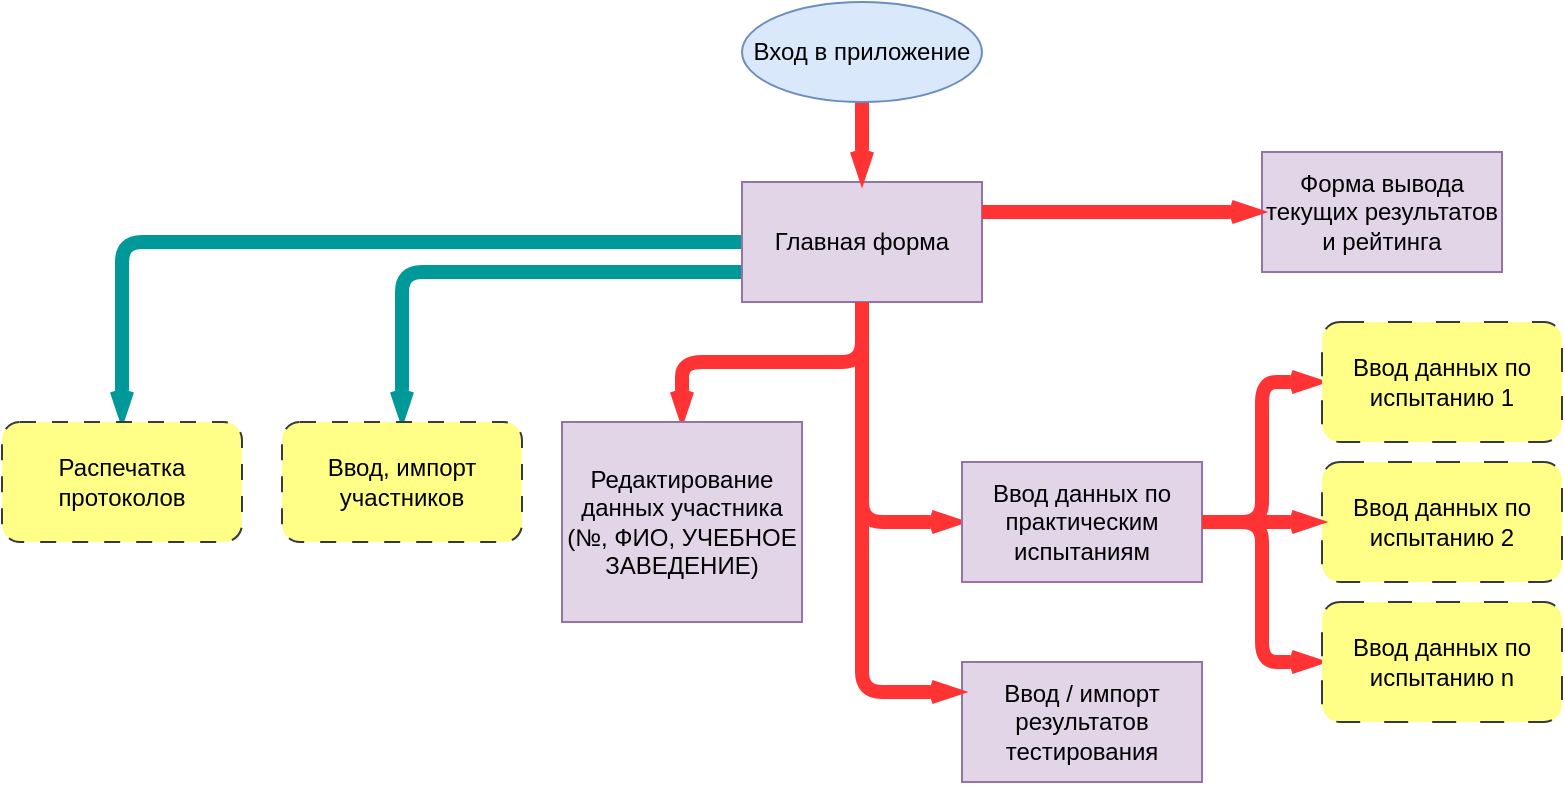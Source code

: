 <mxfile version="21.2.3" type="github">
  <diagram name="Страница 1" id="rU0HMeiSt-HVsIIlIik-">
    <mxGraphModel dx="1155" dy="659" grid="1" gridSize="10" guides="1" tooltips="1" connect="1" arrows="1" fold="1" page="1" pageScale="1" pageWidth="827" pageHeight="1169" math="0" shadow="0">
      <root>
        <mxCell id="0" />
        <mxCell id="1" parent="0" />
        <mxCell id="oUFun0r2DNdpA80elAWl-29" style="edgeStyle=orthogonalEdgeStyle;rounded=1;orthogonalLoop=1;jettySize=auto;html=1;exitX=0;exitY=0.5;exitDx=0;exitDy=0;entryX=0.5;entryY=0;entryDx=0;entryDy=0;strokeWidth=7;endArrow=openThin;endFill=0;endSize=1;jumpSize=2;startSize=2;strokeColor=#009999;" edge="1" parent="1" source="oUFun0r2DNdpA80elAWl-17" target="oUFun0r2DNdpA80elAWl-25">
          <mxGeometry relative="1" as="geometry" />
        </mxCell>
        <mxCell id="oUFun0r2DNdpA80elAWl-30" style="edgeStyle=orthogonalEdgeStyle;rounded=1;orthogonalLoop=1;jettySize=auto;html=1;exitX=0;exitY=0.75;exitDx=0;exitDy=0;entryX=0.5;entryY=0;entryDx=0;entryDy=0;strokeWidth=7;endArrow=openThin;endFill=0;endSize=1;jumpSize=2;startSize=2;strokeColor=#009999;" edge="1" parent="1" source="oUFun0r2DNdpA80elAWl-17" target="oUFun0r2DNdpA80elAWl-19">
          <mxGeometry relative="1" as="geometry" />
        </mxCell>
        <mxCell id="oUFun0r2DNdpA80elAWl-31" style="edgeStyle=orthogonalEdgeStyle;rounded=1;orthogonalLoop=1;jettySize=auto;html=1;exitX=0.5;exitY=1;exitDx=0;exitDy=0;entryX=0.5;entryY=0;entryDx=0;entryDy=0;strokeWidth=7;endSize=1;startSize=1;endArrow=openThin;endFill=0;strokeColor=#FF3333;" edge="1" parent="1" source="oUFun0r2DNdpA80elAWl-17" target="oUFun0r2DNdpA80elAWl-20">
          <mxGeometry relative="1" as="geometry" />
        </mxCell>
        <mxCell id="oUFun0r2DNdpA80elAWl-32" style="edgeStyle=orthogonalEdgeStyle;rounded=1;orthogonalLoop=1;jettySize=auto;html=1;exitX=1;exitY=0.5;exitDx=0;exitDy=0;entryX=0;entryY=0.5;entryDx=0;entryDy=0;strokeWidth=7;endSize=1;startSize=1;endArrow=openThin;endFill=0;strokeColor=#FF3333;" edge="1" parent="1" source="oUFun0r2DNdpA80elAWl-39" target="oUFun0r2DNdpA80elAWl-24">
          <mxGeometry relative="1" as="geometry" />
        </mxCell>
        <mxCell id="oUFun0r2DNdpA80elAWl-34" style="edgeStyle=orthogonalEdgeStyle;rounded=1;orthogonalLoop=1;jettySize=auto;html=1;exitX=0.5;exitY=1;exitDx=0;exitDy=0;entryX=0;entryY=0.5;entryDx=0;entryDy=0;strokeWidth=7;endSize=1;startSize=1;endArrow=openThin;endFill=0;strokeColor=#FF3333;" edge="1" parent="1" source="oUFun0r2DNdpA80elAWl-17" target="oUFun0r2DNdpA80elAWl-39">
          <mxGeometry relative="1" as="geometry" />
        </mxCell>
        <mxCell id="oUFun0r2DNdpA80elAWl-35" style="edgeStyle=orthogonalEdgeStyle;rounded=1;orthogonalLoop=1;jettySize=auto;html=1;exitX=1;exitY=0.5;exitDx=0;exitDy=0;entryX=0;entryY=0.5;entryDx=0;entryDy=0;strokeWidth=7;endSize=1;startSize=1;endArrow=openThin;endFill=0;strokeColor=#FF3333;" edge="1" parent="1" source="oUFun0r2DNdpA80elAWl-39" target="oUFun0r2DNdpA80elAWl-21">
          <mxGeometry relative="1" as="geometry" />
        </mxCell>
        <mxCell id="oUFun0r2DNdpA80elAWl-17" value="Главная форма" style="rounded=0;whiteSpace=wrap;html=1;fillColor=#e1d5e7;strokeColor=#9673a6;" vertex="1" parent="1">
          <mxGeometry x="370" y="140" width="120" height="60" as="geometry" />
        </mxCell>
        <mxCell id="oUFun0r2DNdpA80elAWl-28" style="edgeStyle=orthogonalEdgeStyle;rounded=1;orthogonalLoop=1;jettySize=auto;html=1;exitX=0.5;exitY=1;exitDx=0;exitDy=0;entryX=0.5;entryY=0;entryDx=0;entryDy=0;strokeWidth=7;endSize=1;startSize=1;endArrow=openThin;endFill=0;strokeColor=#FF3333;" edge="1" parent="1" source="oUFun0r2DNdpA80elAWl-18" target="oUFun0r2DNdpA80elAWl-17">
          <mxGeometry relative="1" as="geometry">
            <mxPoint x="430" y="120" as="sourcePoint" />
          </mxGeometry>
        </mxCell>
        <mxCell id="oUFun0r2DNdpA80elAWl-18" value="Вход в приложение" style="ellipse;whiteSpace=wrap;html=1;fillColor=#dae8fc;strokeColor=#6c8ebf;" vertex="1" parent="1">
          <mxGeometry x="370" y="50" width="120" height="50" as="geometry" />
        </mxCell>
        <mxCell id="oUFun0r2DNdpA80elAWl-19" value="Ввод, импорт участников" style="rounded=1;whiteSpace=wrap;html=1;fillColor=#ffff88;strokeColor=#36393d;glass=0;dashed=1;dashPattern=8 8;" vertex="1" parent="1">
          <mxGeometry x="140" y="260" width="120" height="60" as="geometry" />
        </mxCell>
        <mxCell id="oUFun0r2DNdpA80elAWl-20" value="Редактирование данных участника&lt;br&gt;(№, ФИО, УЧЕБНОЕ ЗАВЕДЕНИЕ)" style="rounded=0;whiteSpace=wrap;html=1;fillColor=#e1d5e7;strokeColor=#9673a6;" vertex="1" parent="1">
          <mxGeometry x="280" y="260" width="120" height="100" as="geometry" />
        </mxCell>
        <mxCell id="oUFun0r2DNdpA80elAWl-21" value="Ввод данных по испытанию 1" style="rounded=1;whiteSpace=wrap;html=1;fillColor=#ffff88;strokeColor=#36393d;dashed=1;dashPattern=12 12;" vertex="1" parent="1">
          <mxGeometry x="660" y="210" width="120" height="60" as="geometry" />
        </mxCell>
        <mxCell id="oUFun0r2DNdpA80elAWl-22" value="Ввод данных по испытанию 2" style="rounded=1;whiteSpace=wrap;html=1;fillColor=#ffff88;strokeColor=#36393d;dashed=1;dashPattern=12 12;" vertex="1" parent="1">
          <mxGeometry x="660" y="280" width="120" height="60" as="geometry" />
        </mxCell>
        <mxCell id="oUFun0r2DNdpA80elAWl-24" value="Ввод данных по испытанию n" style="rounded=1;whiteSpace=wrap;html=1;fillColor=#ffff88;strokeColor=#36393d;dashed=1;dashPattern=12 12;" vertex="1" parent="1">
          <mxGeometry x="660" y="350" width="120" height="60" as="geometry" />
        </mxCell>
        <mxCell id="oUFun0r2DNdpA80elAWl-25" value="Распечатка протоколов" style="rounded=1;whiteSpace=wrap;html=1;fillColor=#ffff88;strokeColor=#36393d;glass=0;dashed=1;dashPattern=8 8;" vertex="1" parent="1">
          <mxGeometry y="260" width="120" height="60" as="geometry" />
        </mxCell>
        <mxCell id="oUFun0r2DNdpA80elAWl-27" value="Ввод / импорт результатов тестирования" style="rounded=0;whiteSpace=wrap;html=1;fillColor=#e1d5e7;strokeColor=#9673a6;" vertex="1" parent="1">
          <mxGeometry x="480" y="380" width="120" height="60" as="geometry" />
        </mxCell>
        <mxCell id="oUFun0r2DNdpA80elAWl-36" style="edgeStyle=orthogonalEdgeStyle;rounded=1;orthogonalLoop=1;jettySize=auto;html=1;exitX=0.5;exitY=1;exitDx=0;exitDy=0;entryX=0;entryY=0.25;entryDx=0;entryDy=0;strokeWidth=7;endSize=1;startSize=1;endArrow=openThin;endFill=0;strokeColor=#FF3333;" edge="1" parent="1" source="oUFun0r2DNdpA80elAWl-17" target="oUFun0r2DNdpA80elAWl-27">
          <mxGeometry relative="1" as="geometry">
            <mxPoint x="440" y="210" as="sourcePoint" />
            <mxPoint x="550" y="485" as="targetPoint" />
          </mxGeometry>
        </mxCell>
        <mxCell id="oUFun0r2DNdpA80elAWl-37" value="Форма вывода текущих результатов и рейтинга" style="rounded=0;whiteSpace=wrap;html=1;fillColor=#e1d5e7;strokeColor=#9673a6;" vertex="1" parent="1">
          <mxGeometry x="630" y="125" width="120" height="60" as="geometry" />
        </mxCell>
        <mxCell id="oUFun0r2DNdpA80elAWl-38" style="edgeStyle=orthogonalEdgeStyle;rounded=1;orthogonalLoop=1;jettySize=auto;html=1;exitX=1;exitY=0.25;exitDx=0;exitDy=0;entryX=0;entryY=0.5;entryDx=0;entryDy=0;strokeWidth=7;endSize=1;startSize=1;endArrow=openThin;endFill=0;strokeColor=#FF3333;" edge="1" parent="1" source="oUFun0r2DNdpA80elAWl-17" target="oUFun0r2DNdpA80elAWl-37">
          <mxGeometry relative="1" as="geometry">
            <mxPoint x="410" y="210" as="sourcePoint" />
            <mxPoint x="350" y="270" as="targetPoint" />
          </mxGeometry>
        </mxCell>
        <mxCell id="oUFun0r2DNdpA80elAWl-39" value="Ввод данных по практическим испытаниям" style="rounded=0;whiteSpace=wrap;html=1;fillColor=#e1d5e7;strokeColor=#9673a6;" vertex="1" parent="1">
          <mxGeometry x="480" y="280" width="120" height="60" as="geometry" />
        </mxCell>
        <mxCell id="oUFun0r2DNdpA80elAWl-40" style="edgeStyle=orthogonalEdgeStyle;rounded=1;orthogonalLoop=1;jettySize=auto;html=1;exitX=1;exitY=0.5;exitDx=0;exitDy=0;entryX=0;entryY=0.5;entryDx=0;entryDy=0;strokeWidth=7;endSize=1;startSize=1;endArrow=openThin;endFill=0;strokeColor=#FF3333;" edge="1" parent="1" source="oUFun0r2DNdpA80elAWl-39" target="oUFun0r2DNdpA80elAWl-22">
          <mxGeometry relative="1" as="geometry">
            <mxPoint x="610" y="320" as="sourcePoint" />
            <mxPoint x="660" y="405" as="targetPoint" />
          </mxGeometry>
        </mxCell>
      </root>
    </mxGraphModel>
  </diagram>
</mxfile>

